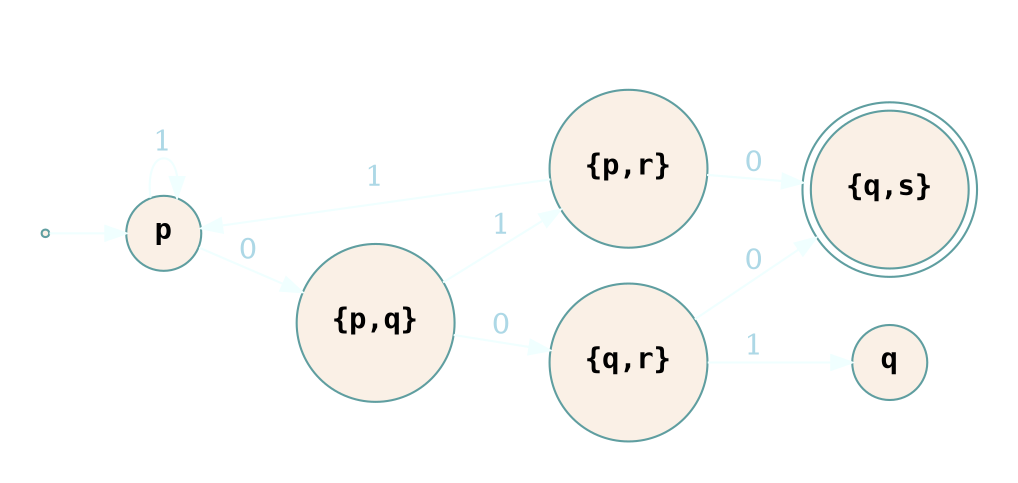 digraph FiniteAutomata {
  graph [bgcolor=transparent, rankdir=LR]
  edge [color=azure, fontcolor=lightblue]
  node [fontname=monospace, fillcolor=linen, style=filled, color=cadetblue]

  subgraph cluster_dfa {
    label= "DFA";
    color=white;
    fontcolor=white;
    start [label="Start", shape=point]; // Initial state with a point shape  
    p [shape="circle", label= <<b>p</b>>];
    q [shape="circle", label= <<b>q</b>>];
    pq [shape="circle", label= <<b>{p,q}</b>>];
    qr [shape="circle", label= <<b>{q,r}</b>>];
    pr [shape="circle", label= <<b>{p,r}</b>>];
    qs [shape="doublecircle", label= <<b>{q,s}</b>>];
    
    start -> p;
    p -> pq[label=0];
    p -> p[label=1];
    pq -> qr[label=0];
    pq -> pr[label=1];
    qr -> qs[label=0];
    qr -> q[label=1];
    pr -> qs[label=0];
    pr -> p[label=1];
  }
}

